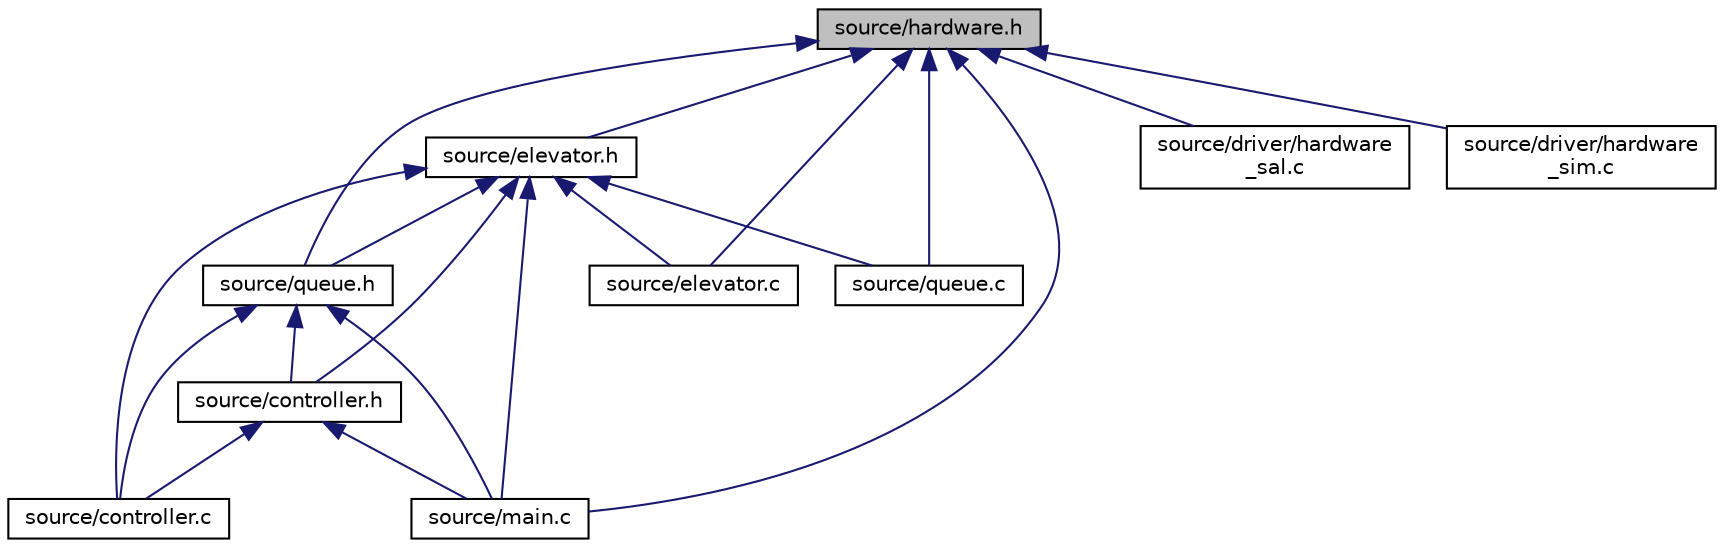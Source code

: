 digraph "source/hardware.h"
{
 // LATEX_PDF_SIZE
  edge [fontname="Helvetica",fontsize="10",labelfontname="Helvetica",labelfontsize="10"];
  node [fontname="Helvetica",fontsize="10",shape=record];
  Node1 [label="source/hardware.h",height=0.2,width=0.4,color="black", fillcolor="grey75", style="filled", fontcolor="black",tooltip="Driver for the elevator hardware."];
  Node1 -> Node2 [dir="back",color="midnightblue",fontsize="10",style="solid"];
  Node2 [label="source/elevator.h",height=0.2,width=0.4,color="black", fillcolor="white", style="filled",URL="$elevator_8h.html",tooltip="Elevator functions."];
  Node2 -> Node3 [dir="back",color="midnightblue",fontsize="10",style="solid"];
  Node3 [label="source/controller.c",height=0.2,width=0.4,color="black", fillcolor="white", style="filled",URL="$controller_8c.html",tooltip="Implementation file for state machine and state machine functions."];
  Node2 -> Node4 [dir="back",color="midnightblue",fontsize="10",style="solid"];
  Node4 [label="source/queue.h",height=0.2,width=0.4,color="black", fillcolor="white", style="filled",URL="$queue_8h.html",tooltip="Order functions."];
  Node4 -> Node3 [dir="back",color="midnightblue",fontsize="10",style="solid"];
  Node4 -> Node5 [dir="back",color="midnightblue",fontsize="10",style="solid"];
  Node5 [label="source/controller.h",height=0.2,width=0.4,color="black", fillcolor="white", style="filled",URL="$controller_8h.html",tooltip="State functions and state machine."];
  Node5 -> Node3 [dir="back",color="midnightblue",fontsize="10",style="solid"];
  Node5 -> Node6 [dir="back",color="midnightblue",fontsize="10",style="solid"];
  Node6 [label="source/main.c",height=0.2,width=0.4,color="black", fillcolor="white", style="filled",URL="$main_8c.html",tooltip="main file, sets current state to init state to initialize elevator at the beginning."];
  Node4 -> Node6 [dir="back",color="midnightblue",fontsize="10",style="solid"];
  Node2 -> Node5 [dir="back",color="midnightblue",fontsize="10",style="solid"];
  Node2 -> Node7 [dir="back",color="midnightblue",fontsize="10",style="solid"];
  Node7 [label="source/elevator.c",height=0.2,width=0.4,color="black", fillcolor="white", style="filled",URL="$elevator_8c.html",tooltip="Implementation file for elevator functions."];
  Node2 -> Node6 [dir="back",color="midnightblue",fontsize="10",style="solid"];
  Node2 -> Node8 [dir="back",color="midnightblue",fontsize="10",style="solid"];
  Node8 [label="source/queue.c",height=0.2,width=0.4,color="black", fillcolor="white", style="filled",URL="$queue_8c.html",tooltip="Implementation file for order functions."];
  Node1 -> Node4 [dir="back",color="midnightblue",fontsize="10",style="solid"];
  Node1 -> Node7 [dir="back",color="midnightblue",fontsize="10",style="solid"];
  Node1 -> Node6 [dir="back",color="midnightblue",fontsize="10",style="solid"];
  Node1 -> Node8 [dir="back",color="midnightblue",fontsize="10",style="solid"];
  Node1 -> Node9 [dir="back",color="midnightblue",fontsize="10",style="solid"];
  Node9 [label="source/driver/hardware\l_sal.c",height=0.2,width=0.4,color="black", fillcolor="white", style="filled",URL="$hardware__sal_8c_source.html",tooltip=" "];
  Node1 -> Node10 [dir="back",color="midnightblue",fontsize="10",style="solid"];
  Node10 [label="source/driver/hardware\l_sim.c",height=0.2,width=0.4,color="black", fillcolor="white", style="filled",URL="$hardware__sim_8c_source.html",tooltip=" "];
}
